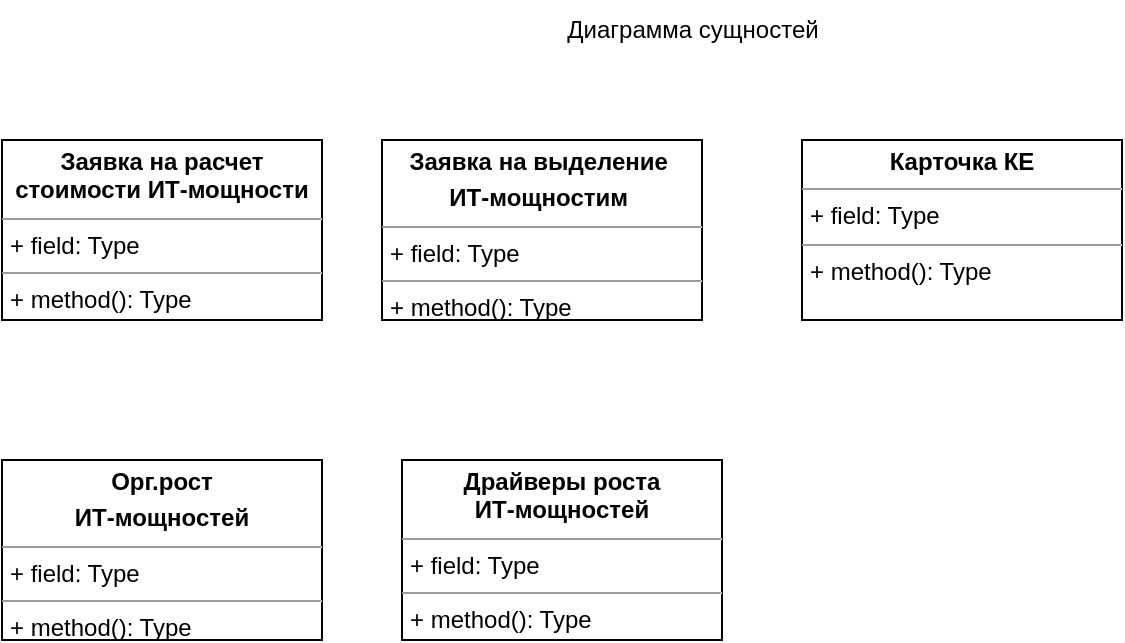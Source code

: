 <mxfile version="20.4.0" type="github">
  <diagram name="Page-1" id="c4acf3e9-155e-7222-9cf6-157b1a14988f">
    <mxGraphModel dx="920" dy="446" grid="1" gridSize="10" guides="1" tooltips="1" connect="1" arrows="1" fold="1" page="1" pageScale="1" pageWidth="850" pageHeight="1100" background="none" math="0" shadow="0">
      <root>
        <mxCell id="0" />
        <mxCell id="1" parent="0" />
        <mxCell id="B1r-n0aBB-zkmNAvuoPs-1" value="Диаграмма сущностей" style="text;html=1;resizable=0;autosize=1;align=center;verticalAlign=middle;points=[];fillColor=none;strokeColor=none;rounded=0;" vertex="1" parent="1">
          <mxGeometry x="310" y="10" width="150" height="30" as="geometry" />
        </mxCell>
        <mxCell id="B1r-n0aBB-zkmNAvuoPs-6" value="&lt;p style=&quot;margin:0px;margin-top:4px;text-align:center;&quot;&gt;&lt;b&gt;Заявка на выделение&amp;nbsp;&lt;/b&gt;&lt;/p&gt;&lt;p style=&quot;margin:0px;margin-top:4px;text-align:center;&quot;&gt;&lt;b&gt;ИТ-мощностим&amp;nbsp;&lt;/b&gt;&lt;/p&gt;&lt;hr size=&quot;1&quot;&gt;&lt;p style=&quot;margin:0px;margin-left:4px;&quot;&gt;+ field: Type&lt;/p&gt;&lt;hr size=&quot;1&quot;&gt;&lt;p style=&quot;margin:0px;margin-left:4px;&quot;&gt;+ method(): Type&lt;/p&gt;" style="verticalAlign=top;align=left;overflow=fill;fontSize=12;fontFamily=Helvetica;html=1;" vertex="1" parent="1">
          <mxGeometry x="230" y="80" width="160" height="90" as="geometry" />
        </mxCell>
        <mxCell id="B1r-n0aBB-zkmNAvuoPs-11" value="&lt;p style=&quot;margin:0px;margin-top:4px;text-align:center;&quot;&gt;&lt;b&gt;Заявка на расчет&lt;br style=&quot;padding: 0px; margin: 0px;&quot;&gt;стоимости ИТ-мощности&lt;/b&gt;&lt;br&gt;&lt;/p&gt;&lt;hr size=&quot;1&quot;&gt;&lt;p style=&quot;margin:0px;margin-left:4px;&quot;&gt;+ field: Type&lt;/p&gt;&lt;hr size=&quot;1&quot;&gt;&lt;p style=&quot;margin:0px;margin-left:4px;&quot;&gt;+ method(): Type&lt;/p&gt;" style="verticalAlign=top;align=left;overflow=fill;fontSize=12;fontFamily=Helvetica;html=1;" vertex="1" parent="1">
          <mxGeometry x="40" y="80" width="160" height="90" as="geometry" />
        </mxCell>
        <mxCell id="B1r-n0aBB-zkmNAvuoPs-12" value="&lt;p style=&quot;margin:0px;margin-top:4px;text-align:center;&quot;&gt;&lt;b&gt;Карточка КЕ&lt;/b&gt;&lt;/p&gt;&lt;hr size=&quot;1&quot;&gt;&lt;p style=&quot;margin:0px;margin-left:4px;&quot;&gt;+ field: Type&lt;/p&gt;&lt;hr size=&quot;1&quot;&gt;&lt;p style=&quot;margin:0px;margin-left:4px;&quot;&gt;+ method(): Type&lt;/p&gt;" style="verticalAlign=top;align=left;overflow=fill;fontSize=12;fontFamily=Helvetica;html=1;" vertex="1" parent="1">
          <mxGeometry x="440" y="80" width="160" height="90" as="geometry" />
        </mxCell>
        <mxCell id="B1r-n0aBB-zkmNAvuoPs-13" value="&lt;p style=&quot;margin:0px;margin-top:4px;text-align:center;&quot;&gt;&lt;b&gt;Орг.рост&lt;/b&gt;&lt;/p&gt;&lt;p style=&quot;margin:0px;margin-top:4px;text-align:center;&quot;&gt;&lt;b&gt;ИТ-мощностей&lt;/b&gt;&lt;/p&gt;&lt;hr size=&quot;1&quot;&gt;&lt;p style=&quot;margin:0px;margin-left:4px;&quot;&gt;+ field: Type&lt;/p&gt;&lt;hr size=&quot;1&quot;&gt;&lt;p style=&quot;margin:0px;margin-left:4px;&quot;&gt;+ method(): Type&lt;/p&gt;" style="verticalAlign=top;align=left;overflow=fill;fontSize=12;fontFamily=Helvetica;html=1;" vertex="1" parent="1">
          <mxGeometry x="40" y="240" width="160" height="90" as="geometry" />
        </mxCell>
        <mxCell id="B1r-n0aBB-zkmNAvuoPs-14" value="&lt;p style=&quot;margin:0px;margin-top:4px;text-align:center;&quot;&gt;&lt;b&gt;Драйверы роста&lt;br&gt;ИТ-мощностей&lt;/b&gt;&lt;/p&gt;&lt;hr size=&quot;1&quot;&gt;&lt;p style=&quot;margin:0px;margin-left:4px;&quot;&gt;+ field: Type&lt;/p&gt;&lt;hr size=&quot;1&quot;&gt;&lt;p style=&quot;margin:0px;margin-left:4px;&quot;&gt;+ method(): Type&lt;/p&gt;" style="verticalAlign=top;align=left;overflow=fill;fontSize=12;fontFamily=Helvetica;html=1;" vertex="1" parent="1">
          <mxGeometry x="240" y="240" width="160" height="90" as="geometry" />
        </mxCell>
      </root>
    </mxGraphModel>
  </diagram>
</mxfile>
